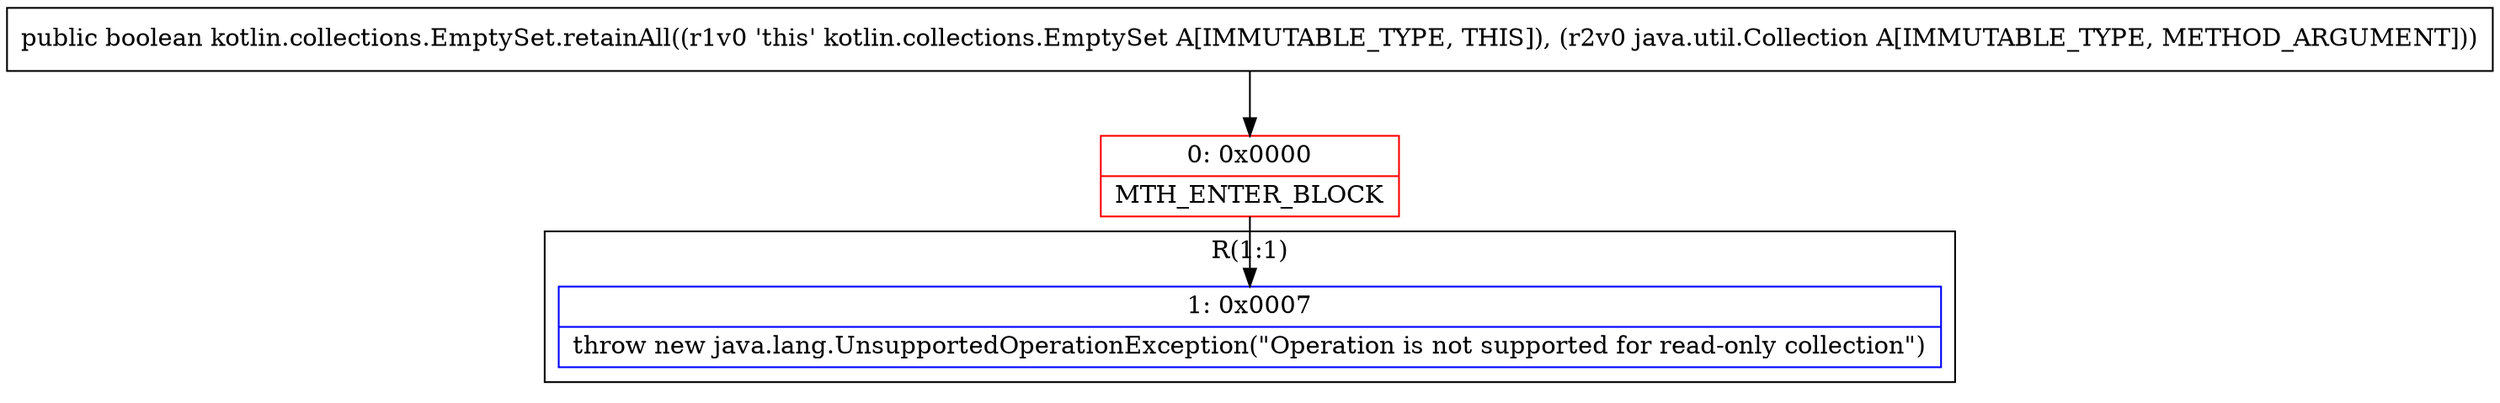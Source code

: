 digraph "CFG forkotlin.collections.EmptySet.retainAll(Ljava\/util\/Collection;)Z" {
subgraph cluster_Region_965559556 {
label = "R(1:1)";
node [shape=record,color=blue];
Node_1 [shape=record,label="{1\:\ 0x0007|throw new java.lang.UnsupportedOperationException(\"Operation is not supported for read\-only collection\")\l}"];
}
Node_0 [shape=record,color=red,label="{0\:\ 0x0000|MTH_ENTER_BLOCK\l}"];
MethodNode[shape=record,label="{public boolean kotlin.collections.EmptySet.retainAll((r1v0 'this' kotlin.collections.EmptySet A[IMMUTABLE_TYPE, THIS]), (r2v0 java.util.Collection A[IMMUTABLE_TYPE, METHOD_ARGUMENT])) }"];
MethodNode -> Node_0;
Node_0 -> Node_1;
}

